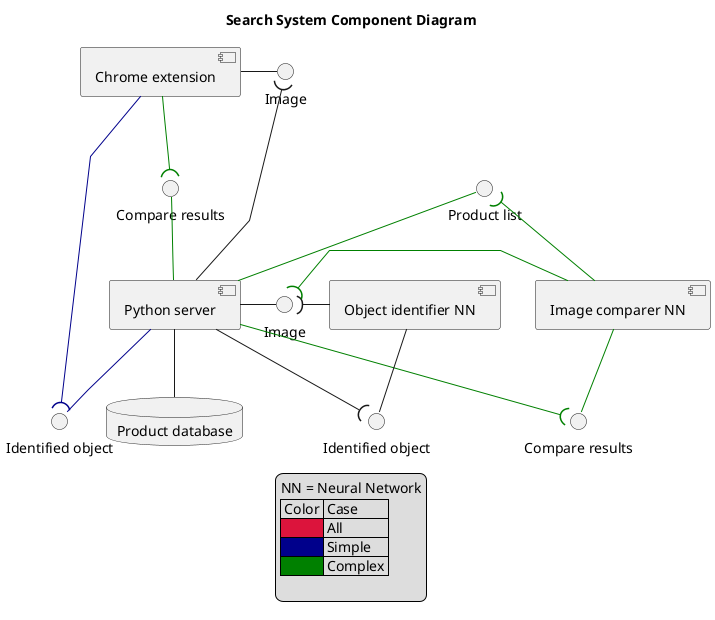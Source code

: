 @startuml

title **Search System Component Diagram**

 skinparam linetype polyline
interface "Image" as Image
interface "Image" as Image2
interface "Identified object" as Obj
interface "Identified object" as Obj2
interface "Product list" as pro
interface "Compare results" as res
interface "Compare results" as res2
database "Product database" as db

[Chrome extension] -right- Image
[Chrome extension] -[#DarkBlue]right-( Obj2
[Chrome extension] --[#Green]( res2

[Python server] -left-( Image
[Python server] -right- Image2
[Python server] -[#Green]up- pro

[Python server] --( Obj
[Python server] -[#DarkBlue]- Obj2
[Python server] -down- db
[Python server] -[#Green]down-( res
[Python server] -[#Green]up- res2

[Object identifier NN] -left-( Image2
[Object identifier NN] -- Obj

[Image comparer NN] -[#Green]left-( pro
[Image comparer NN] -[#Green]left-( Image2
[Image comparer NN] -[#Green]down- res
    legend
     NN = Neural Network
     | Color | Case |
     | <#Crimson> | All|
     | <#DarkBlue> | Simple |
     | <#Green> | Complex |

endlegend
@enduml